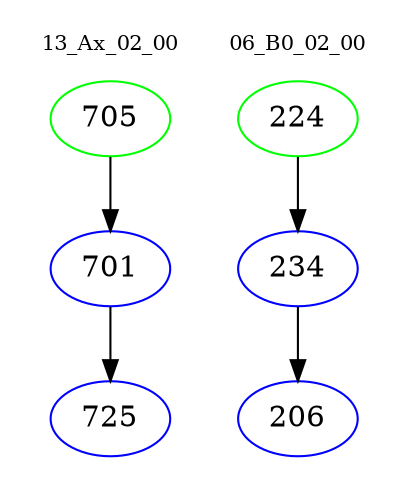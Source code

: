 digraph{
subgraph cluster_0 {
color = white
label = "13_Ax_02_00";
fontsize=10;
T0_705 [label="705", color="green"]
T0_705 -> T0_701 [color="black"]
T0_701 [label="701", color="blue"]
T0_701 -> T0_725 [color="black"]
T0_725 [label="725", color="blue"]
}
subgraph cluster_1 {
color = white
label = "06_B0_02_00";
fontsize=10;
T1_224 [label="224", color="green"]
T1_224 -> T1_234 [color="black"]
T1_234 [label="234", color="blue"]
T1_234 -> T1_206 [color="black"]
T1_206 [label="206", color="blue"]
}
}

